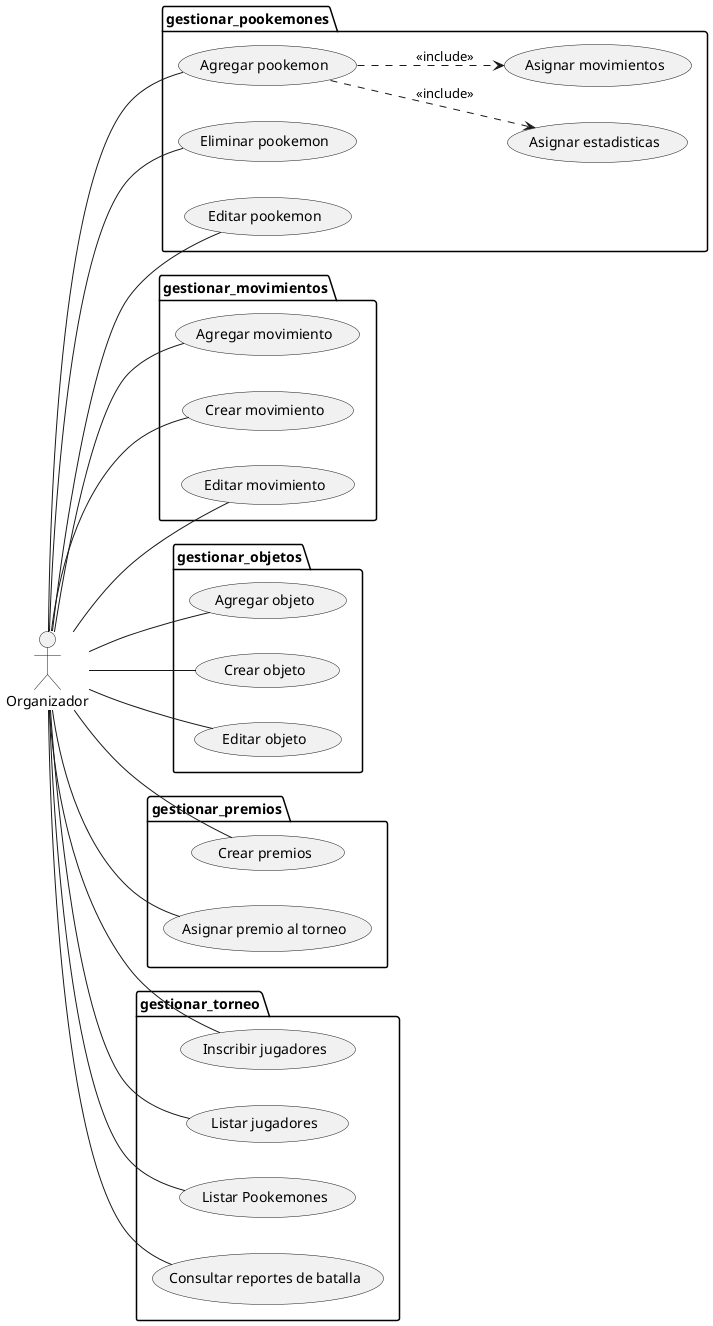 @startuml Organizador

left to right direction

actor Organizador

package gestionar_pookemones{
    usecase "Agregar pookemon" as agrPoo
    usecase "Asignar estadisticas" as asiEst
    usecase "Asignar movimientos" as asiMov
    usecase "Eliminar pookemon" as eliPoo
    usecase "Editar pookemon" as ediPoo
}

Organizador -- agrPoo
agrPoo ..> asiEst: <<include>>
agrPoo ..> asiMov: <<include>>
Organizador -- ediPoo
Organizador -- eliPoo

package gestionar_movimientos{
    usecase "Agregar movimiento" as agrMov
    usecase "Crear movimiento" as creMov
    usecase "Editar movimiento" as ediMov
}

Organizador -- agrMov
Organizador -- creMov
Organizador -- ediMov

package gestionar_objetos{
    usecase "Agregar objeto" as agrObj
    usecase "Crear objeto" as creObj
    usecase "Editar objeto" as edtObj

}

Organizador -- agrObj
Organizador -- creObj
Organizador -- edtObj

package gestionar_premios{
    usecase "Crear premios" as crePre
    usecase "Asignar premio al torneo" as asiPreTor
}

Organizador -- crePre
Organizador -- asiPreTor

package gestionar_torneo{
    usecase "Inscribir jugadores" as insJug
    usecase "Listar jugadores" as lisJug
    usecase "Listar Pookemones" as lisPoo
    usecase "Consultar reportes de batalla" as verHisBat
}

Organizador -- insJug
Organizador -- lisJug
Organizador -- lisPoo
Organizador -- verHisBat

@enduml